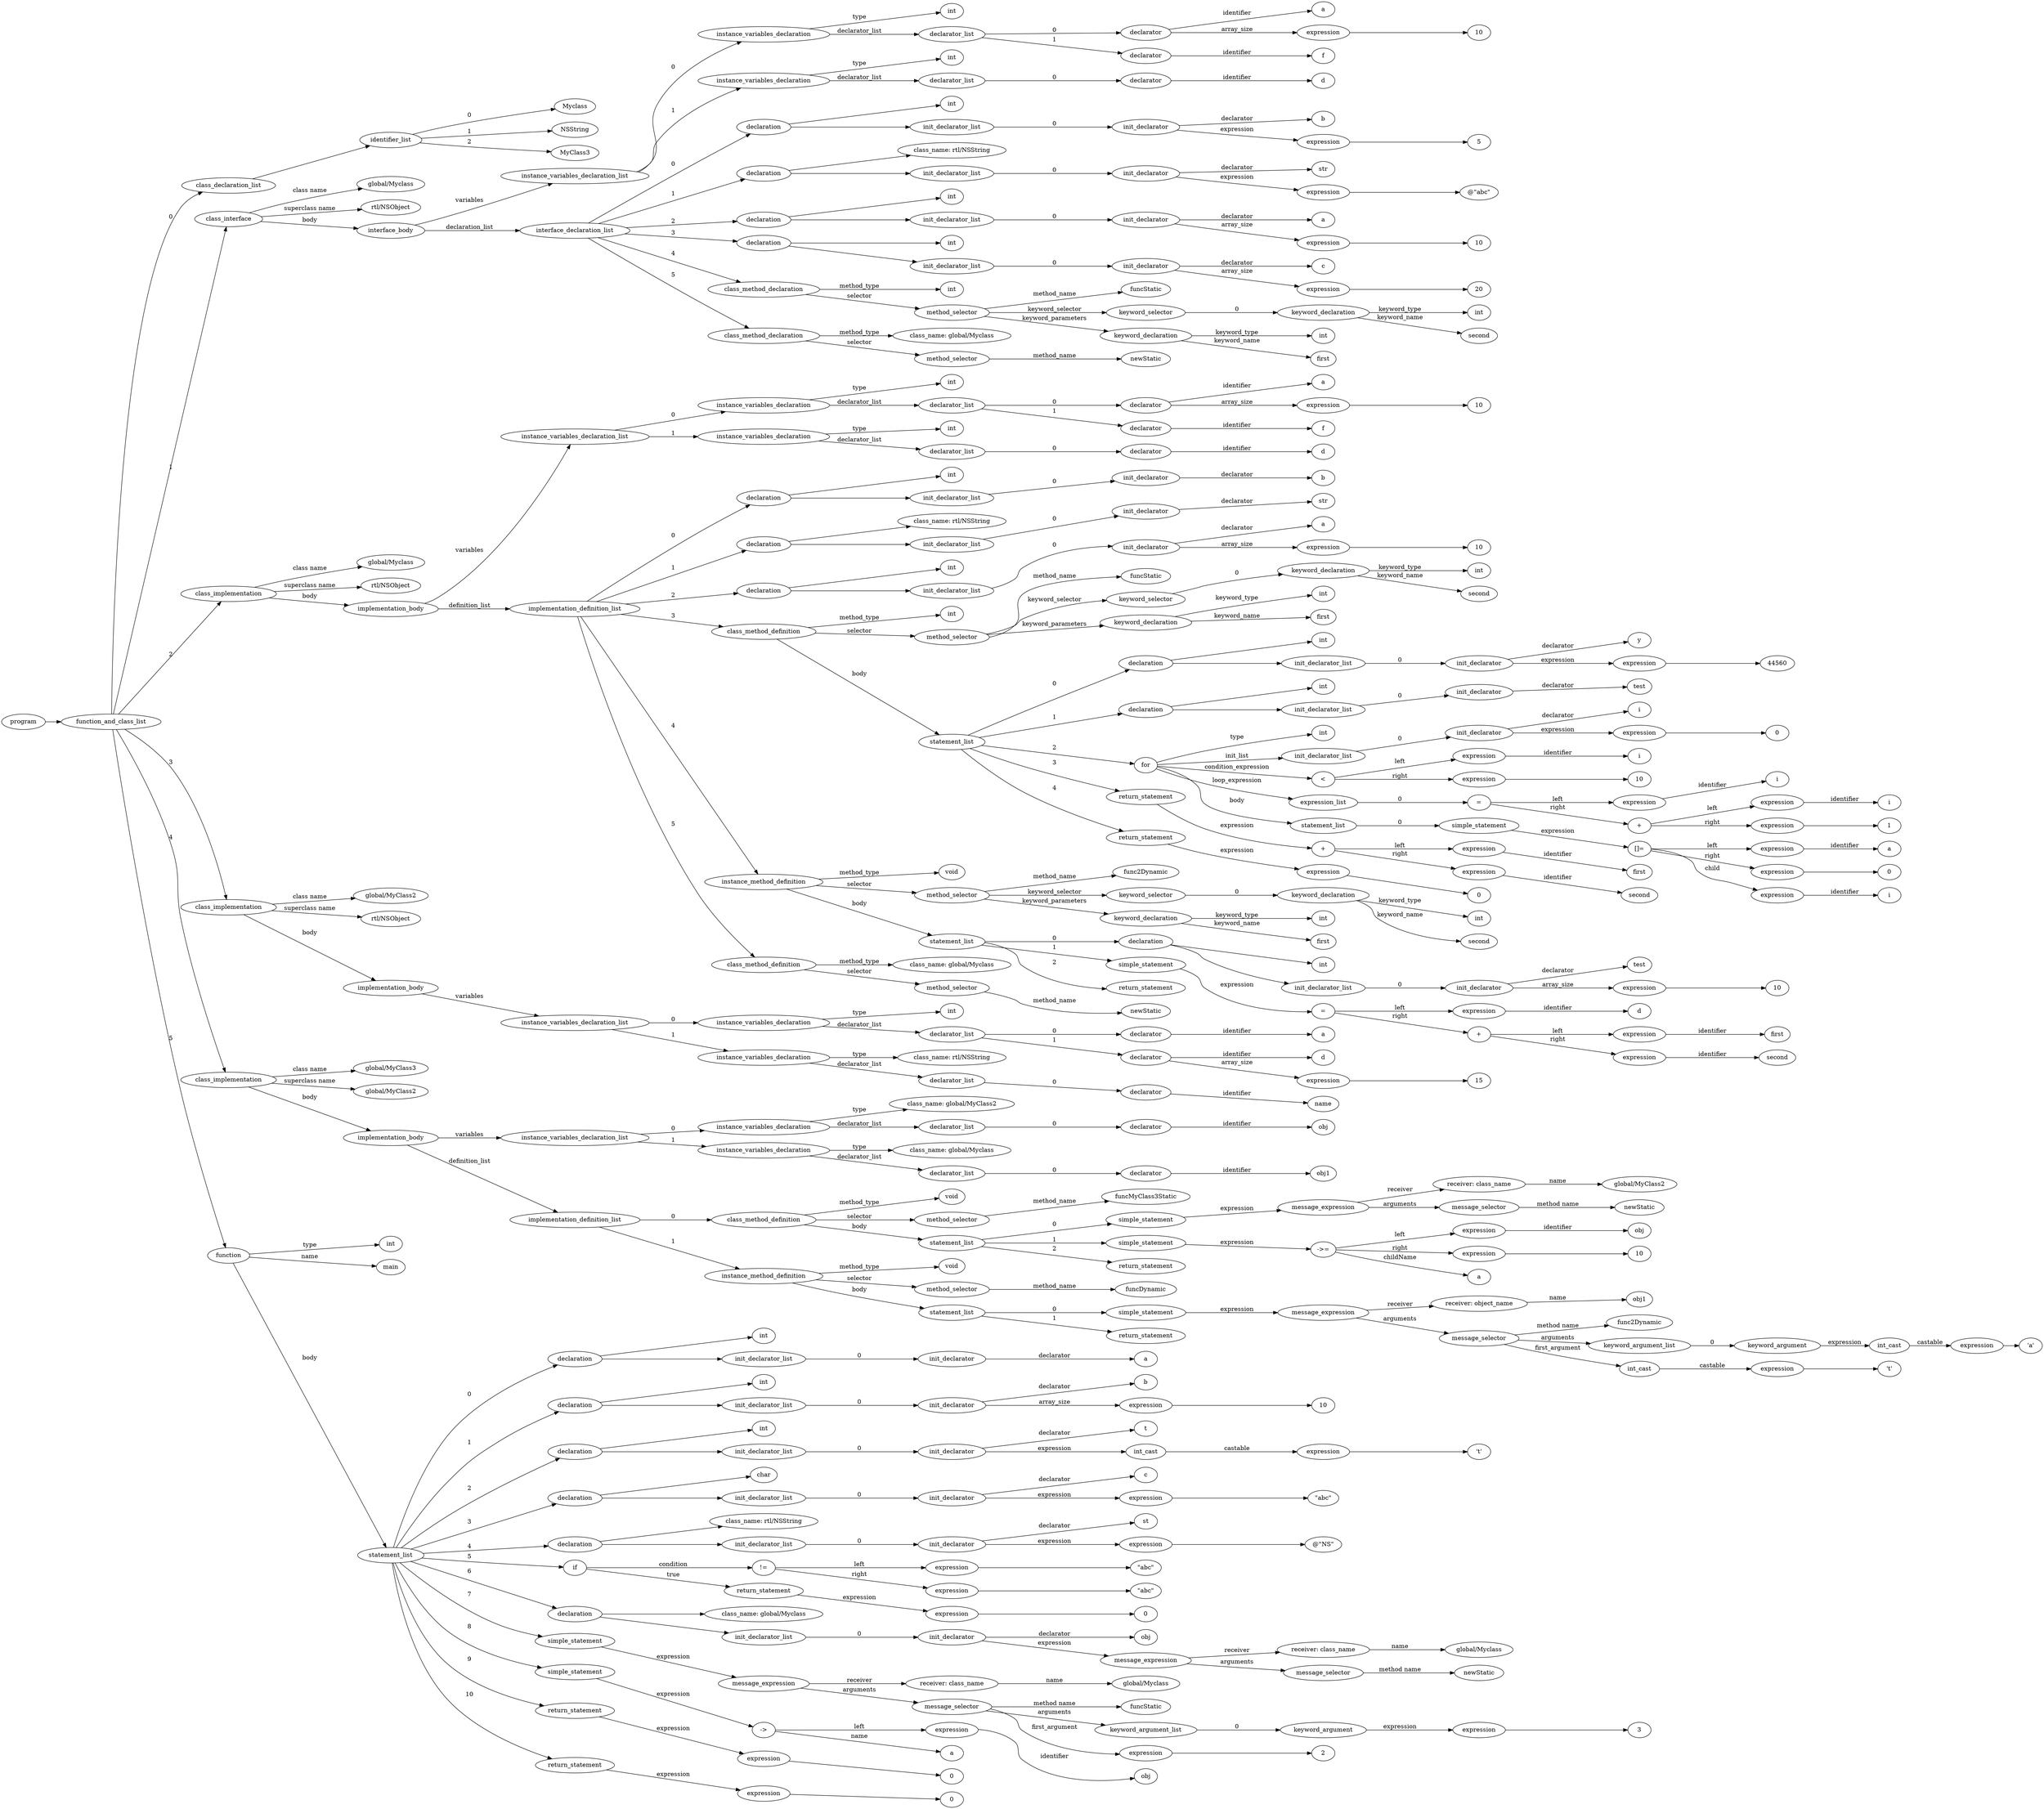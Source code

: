 digraph ObjectiveC { rankdir="LR";
271[label="program"];
271->2;
2[label="function_and_class_list"];
2->1[label="0"];
1[label="class_declaration_list"];
1->0;
0[label="identifier_list"];
0.0 [label="Myclass"];
0->0.0 [label="0"];
0.1 [label="NSString"];
0->0.1 [label="1"];
0.2 [label="MyClass3"];
0->0.2 [label="2"];
2->52[label="1"];
52[label="class_interface"];
52.1 [label="global/Myclass"];
52->52.1 [label="class name"];
52.2 [label="rtl/NSObject"];
52->52.2 [label="superclass name"];
52->51[label="body"];
51[label="interface_body"];
51->10[label="variables"];
10[label="instance_variables_declaration_list"];
10->9[label="0"];
9[label="instance_variables_declaration"];
9->3[label="type"];
3[label="int"];
9->7[label="declarator_list"];
7[label="declarator_list"];
7->6[label="0"];
6[label="declarator"];
6.1 [label="a"];
6->6.1[label="identifier"];
6->5[label="array_size"];
5[label="expression"];
5->4;
4[label="10"];
7->8[label="1"];
8[label="declarator"];
8.1 [label="f"];
8->8.1[label="identifier"];
10->14[label="1"];
14[label="instance_variables_declaration"];
14->11[label="type"];
11[label="int"];
14->13[label="declarator_list"];
13[label="declarator_list"];
13->12[label="0"];
12[label="declarator"];
12.1 [label="d"];
12->12.1[label="identifier"];
51->21[label="declaration_list"];
21[label="interface_declaration_list"];
21->20[label="0"];
20[label="declaration"];
20->15;
15[label="int"];
20->19;
19[label="init_declarator_list"];
19->18[label="0"];
18[label="init_declarator"];
18.1 [label="b"];
18->18.1[label="declarator"];
18->17[label="expression"];
17[label="expression"];
17->16;
16[label="5"];
21->27[label="1"];
27[label="declaration"];
27->26;
26[label="class_name: rtl/NSString"];
27->25;
25[label="init_declarator_list"];
25->24[label="0"];
24[label="init_declarator"];
24.1 [label="str"];
24->24.1[label="declarator"];
24->23[label="expression"];
23[label="expression"];
23->22;
22[label=<@"abc">];
21->33[label="2"];
33[label="declaration"];
33->28;
28[label="int"];
33->32;
32[label="init_declarator_list"];
32->31[label="0"];
31[label="init_declarator"];
31.1 [label="a"];
31->31.1[label="declarator"];
31->30[label="array_size"];
30[label="expression"];
30->29;
29[label="10"];
21->39[label="3"];
39[label="declaration"];
39->34;
34[label="int"];
39->38;
38[label="init_declarator_list"];
38->37[label="0"];
37[label="init_declarator"];
37.1 [label="c"];
37->37.1[label="declarator"];
37->36[label="array_size"];
36[label="expression"];
36->35;
35[label="20"];
21->47[label="4"];
47[label="class_method_declaration"];
47->40[label="method_type"];
40[label="int"];
47->46[label="selector"];
46[label="method_selector"];
46->46.1 [label="method_name"];
46.1 [label="funcStatic"];
46->45[label="keyword_selector"];
45[label="keyword_selector"];
45->44[label="0"];
44[label="keyword_declaration"];
44->43[label="keyword_type"];
43[label="int"];
44->44.2 [label="keyword_name"];
44.2 [label="second"];
46->42[label="keyword_parameters"];
42[label="keyword_declaration"];
42->41[label="keyword_type"];
41[label="int"];
42->42.2 [label="keyword_name"];
42.2 [label="first"];
21->50[label="5"];
50[label="class_method_declaration"];
50->48[label="method_type"];
48[label="class_name: global/Myclass"];
50->49[label="selector"];
49[label="method_selector"];
49->49.1 [label="method_name"];
49.1 [label="newStatic"];
2->153[label="2"];
153[label="class_implementation"];
153.1 [label="global/Myclass"];
153->153.1 [label="class name"];
153.2 [label="rtl/NSObject"];
153->153.2 [label="superclass name"];
153->152[label="body"];
152[label="implementation_body"];
152->60[label="variables"];
60[label="instance_variables_declaration_list"];
60->59[label="0"];
59[label="instance_variables_declaration"];
59->53[label="type"];
53[label="int"];
59->57[label="declarator_list"];
57[label="declarator_list"];
57->56[label="0"];
56[label="declarator"];
56.1 [label="a"];
56->56.1[label="identifier"];
56->55[label="array_size"];
55[label="expression"];
55->54;
54[label="10"];
57->58[label="1"];
58[label="declarator"];
58.1 [label="f"];
58->58.1[label="identifier"];
60->64[label="1"];
64[label="instance_variables_declaration"];
64->61[label="type"];
61[label="int"];
64->63[label="declarator_list"];
63[label="declarator_list"];
63->62[label="0"];
62[label="declarator"];
62.1 [label="d"];
62->62.1[label="identifier"];
152->69[label="definition_list"];
69[label="implementation_definition_list"];
69->68[label="0"];
68[label="declaration"];
68->65;
65[label="int"];
68->67;
67[label="init_declarator_list"];
67->66[label="0"];
66[label="init_declarator"];
66.1 [label="b"];
66->66.1[label="declarator"];
69->73[label="1"];
73[label="declaration"];
73->72;
72[label="class_name: rtl/NSString"];
73->71;
71[label="init_declarator_list"];
71->70[label="0"];
70[label="init_declarator"];
70.1 [label="str"];
70->70.1[label="declarator"];
69->79[label="2"];
79[label="declaration"];
79->74;
74[label="int"];
79->78;
78[label="init_declarator_list"];
78->77[label="0"];
77[label="init_declarator"];
77.1 [label="a"];
77->77.1[label="declarator"];
77->76[label="array_size"];
76[label="expression"];
76->75;
75[label="10"];
69->127[label="3"];
127[label="class_method_definition"];
127->80[label="method_type"];
80[label="int"];
127->86[label="selector"];
86[label="method_selector"];
86->86.1 [label="method_name"];
86.1 [label="funcStatic"];
86->85[label="keyword_selector"];
85[label="keyword_selector"];
85->84[label="0"];
84[label="keyword_declaration"];
84->83[label="keyword_type"];
83[label="int"];
84->84.2 [label="keyword_name"];
84.2 [label="second"];
86->82[label="keyword_parameters"];
82[label="keyword_declaration"];
82->81[label="keyword_type"];
81[label="int"];
82->82.2 [label="keyword_name"];
82.2 [label="first"];
127->93[label="body"];
93[label="statement_list"];
93->92[label="0"];
92[label="declaration"];
92->87;
87[label="int"];
92->91;
91[label="init_declarator_list"];
91->90[label="0"];
90[label="init_declarator"];
90.1 [label="y"];
90->90.1[label="declarator"];
90->89[label="expression"];
89[label="expression"];
89->88;
88[label="44560"];
93->97[label="1"];
97[label="declaration"];
97->94;
94[label="int"];
97->96;
96[label="init_declarator_list"];
96->95[label="0"];
95[label="init_declarator"];
95.1 [label="test"];
95->95.1[label="declarator"];
93->122[label="2"];
122[label="for"];
122->98[label="type"];
98[label="int"];
122->102[label="init_list"];
102[label="init_declarator_list"];
102->101[label="0"];
101[label="init_declarator"];
101.1 [label="i"];
101->101.1[label="declarator"];
101->100[label="expression"];
100[label="expression"];
100->99;
99[label="0"];
122->106[label="condition_expression"];
106[label="expression"];
106[label="<"];
106->103[label="left"];
103[label="expression"];
103->103.1 [label="identifier"];103.1[label="i"];
106->105[label="right"];
105[label="expression"];
105->104;
104[label="10"];
122->113[label="loop_expression"];
113[label="expression_list"];
113->112[label="0"];
112[label="expression"];
112[label="="];
112->107[label="left"];
107[label="expression"];
107->107.1 [label="identifier"];107.1[label="i"];
112->111[label="right"];
111[label="expression"];
111[label="+"];
111->108[label="left"];
108[label="expression"];
108->108.1 [label="identifier"];108.1[label="i"];
111->110[label="right"];
110[label="expression"];
110->109;
109[label="1"];
122->121[label="body"];
121[label="statement_list"];
121->120[label="0"];
120[label="simple_statement"];
120->119[label="expression"];
119[label="expression"];
119[label="[]="];
119->114[label="left"];
114[label="expression"];
114->114.1 [label="identifier"];114.1[label="a"];
119->118[label="right"];
118[label="expression"];
118->117;
117[label="0"];
119->115[label="child"];
115[label="expression"];
115->115.1 [label="identifier"];115.1[label="i"];
93->126[label="3"];
126[label="return_statement"];
126->125[label="expression"];
125[label="expression"];
125[label="+"];
125->123[label="left"];
123[label="expression"];
123->123.1 [label="identifier"];123.1[label="first"];
125->124[label="right"];
124[label="expression"];
124->124.1 [label="identifier"];124.1[label="second"];
93->289[label="4"];
289[label="return_statement"];
289->288[label="expression"];
288[label="expression"];
288->287;
287[label="0"];
69->148[label="4"];
148[label="instance_method_definition"];
148->147[label="method_type"];
147[label="void"];
148->133[label="selector"];
133[label="method_selector"];
133->133.1 [label="method_name"];
133.1 [label="func2Dynamic"];
133->132[label="keyword_selector"];
132[label="keyword_selector"];
132->131[label="0"];
131[label="keyword_declaration"];
131->130[label="keyword_type"];
130[label="int"];
131->131.2 [label="keyword_name"];
131.2 [label="second"];
133->129[label="keyword_parameters"];
129[label="keyword_declaration"];
129->128[label="keyword_type"];
128[label="int"];
129->129.2 [label="keyword_name"];
129.2 [label="first"];
148->140[label="body"];
140[label="statement_list"];
140->139[label="0"];
139[label="declaration"];
139->134;
134[label="int"];
139->138;
138[label="init_declarator_list"];
138->137[label="0"];
137[label="init_declarator"];
137.1 [label="test"];
137->137.1[label="declarator"];
137->136[label="array_size"];
136[label="expression"];
136->135;
135[label="10"];
140->146[label="1"];
146[label="simple_statement"];
146->145[label="expression"];
145[label="expression"];
145[label="="];
145->141[label="left"];
141[label="expression"];
141->141.1 [label="identifier"];141.1[label="d"];
145->144[label="right"];
144[label="expression"];
144[label="+"];
144->142[label="left"];
142[label="expression"];
142->142.1 [label="identifier"];142.1[label="first"];
144->143[label="right"];
143[label="expression"];
143->143.1 [label="identifier"];143.1[label="second"];
140->286[label="2"];
286[label="return_statement"];
69->151[label="5"];
151[label="class_method_definition"];
151->149[label="method_type"];
149[label="class_name: global/Myclass"];
151->150[label="selector"];
150[label="method_selector"];
150->150.1 [label="method_name"];
150.1 [label="newStatic"];
2->167[label="3"];
167[label="class_implementation"];
167.1 [label="global/MyClass2"];
167->167.1 [label="class name"];
167.2 [label="rtl/NSObject"];
167->167.2 [label="superclass name"];
167->166[label="body"];
166[label="implementation_body"];
166->161[label="variables"];
161[label="instance_variables_declaration_list"];
161->160[label="0"];
160[label="instance_variables_declaration"];
160->154[label="type"];
154[label="int"];
160->156[label="declarator_list"];
156[label="declarator_list"];
156->155[label="0"];
155[label="declarator"];
155.1 [label="a"];
155->155.1[label="identifier"];
156->159[label="1"];
159[label="declarator"];
159.1 [label="d"];
159->159.1[label="identifier"];
159->158[label="array_size"];
158[label="expression"];
158->157;
157[label="15"];
161->165[label="1"];
165[label="instance_variables_declaration"];
165->164[label="type"];
164[label="class_name: rtl/NSString"];
165->163[label="declarator_list"];
163[label="declarator_list"];
163->162[label="0"];
162[label="declarator"];
162.1 [label="name"];
162->162.1[label="identifier"];
2->207[label="4"];
207[label="class_implementation"];
207.1 [label="global/MyClass3"];
207->207.1 [label="class name"];
207.2 [label="global/MyClass2"];
207->207.2 [label="superclass name"];
207->206[label="body"];
206[label="implementation_body"];
206->172[label="variables"];
172[label="instance_variables_declaration_list"];
172->171[label="0"];
171[label="instance_variables_declaration"];
171->170[label="type"];
170[label="class_name: global/MyClass2"];
171->169[label="declarator_list"];
169[label="declarator_list"];
169->168[label="0"];
168[label="declarator"];
168.1 [label="obj"];
168->168.1[label="identifier"];
172->176[label="1"];
176[label="instance_variables_declaration"];
176->175[label="type"];
175[label="class_name: global/Myclass"];
176->174[label="declarator_list"];
174[label="declarator_list"];
174->173[label="0"];
173[label="declarator"];
173.1 [label="obj1"];
173->173.1[label="identifier"];
206->191[label="definition_list"];
191[label="implementation_definition_list"];
191->190[label="0"];
190[label="class_method_definition"];
190->189[label="method_type"];
189[label="void"];
190->177[label="selector"];
177[label="method_selector"];
177->177.1 [label="method_name"];
177.1 [label="funcMyClass3Static"];
190->182[label="body"];
182[label="statement_list"];
182->181[label="0"];
181[label="simple_statement"];
181->180[label="expression"];
180[label="expression"];
180[label="message_expression"];
180->178[label="receiver"];
178[label="receiver: class_name"];
178.1 [label="global/MyClass2"];
178->178.1 [label="name"];
180->179[label="arguments"];
179[label="message_selector"];
179.1 [label="newStatic"];
179->179.1 [label="method name"]; 
182->188[label="1"];
188[label="simple_statement"];
188->187[label="expression"];
187[label="expression"];
187[label="->="];
187->183[label="left"];
183[label="expression"];
183->183.1 [label="identifier"];183.1[label="obj"];
187->186[label="right"];
186[label="expression"];
186->185;
185[label="10"];
187.1 [label="a"];
187->187.1 [label="childName"];
182->285[label="2"];
285[label="return_statement"];
191->205[label="1"];
205[label="instance_method_definition"];
205->204[label="method_type"];
204[label="void"];
205->192[label="selector"];
192[label="method_selector"];
192->192.1 [label="method_name"];
192.1 [label="funcDynamic"];
205->203[label="body"];
203[label="statement_list"];
203->202[label="0"];
202[label="simple_statement"];
202->201[label="expression"];
201[label="expression"];
201[label="message_expression"];
201->193[label="receiver"];
193[label="receiver: object_name"];
193.1 [label="obj1"];
193->193.1 [label="name"];
201->200[label="arguments"];
200[label="message_selector"];
200.1 [label="func2Dynamic"];
200->200.1 [label="method name"]; 
200->199[label="arguments"];
199[label="keyword_argument_list"];
199->198[label="0"];
198[label="keyword_argument"];
198->283[label="expression"];
283[label="expression"];
283[label="int_cast"];
283->197[label="castable"];
197[label="expression"];
197->196;
196[label=<'a'>];
200->282[label="first_argument"];
282[label="expression"];
282[label="int_cast"];
282->195[label="castable"];
195[label="expression"];
195->194;
194[label=<'t'>];
203->284[label="1"];
284[label="return_statement"];
2->270[label="5"];
270[label="function"];
270->208[label="type"];
208[label="int"];
270->270.1 [label="name"];
270.1 [label="main"];
270->213[label="body"];
213[label="statement_list"];
213->212[label="0"];
212[label="declaration"];
212->209;
209[label="int"];
212->211;
211[label="init_declarator_list"];
211->210[label="0"];
210[label="init_declarator"];
210.1 [label="a"];
210->210.1[label="declarator"];
213->219[label="1"];
219[label="declaration"];
219->214;
214[label="int"];
219->218;
218[label="init_declarator_list"];
218->217[label="0"];
217[label="init_declarator"];
217.1 [label="b"];
217->217.1[label="declarator"];
217->216[label="array_size"];
216[label="expression"];
216->215;
215[label="10"];
213->225[label="2"];
225[label="declaration"];
225->220;
220[label="int"];
225->224;
224[label="init_declarator_list"];
224->223[label="0"];
223[label="init_declarator"];
223.1 [label="t"];
223->223.1[label="declarator"];
223->290[label="expression"];
290[label="expression"];
290[label="int_cast"];
290->222[label="castable"];
222[label="expression"];
222->221;
221[label=<'t'>];
213->231[label="3"];
231[label="declaration"];
231->226;
226[label="char"];
231->230;
230[label="init_declarator_list"];
230->229[label="0"];
229[label="init_declarator"];
229.1 [label="c"];
229->229.1[label="declarator"];
229->228[label="expression"];
228[label="expression"];
228->227;
227[label=<"abc">];
213->237[label="4"];
237[label="declaration"];
237->236;
236[label="class_name: rtl/NSString"];
237->235;
235[label="init_declarator_list"];
235->234[label="0"];
234[label="init_declarator"];
234.1 [label="st"];
234->234.1[label="declarator"];
234->233[label="expression"];
233[label="expression"];
233->232;
232[label=<@"NS">];
213->246[label="5"];
246[label="if"];
246->242[label="condition"];
242[label="expression"];
242[label="!="];
242->239[label="left"];
239[label="expression"];
239->238;
238[label=<"abc">];
242->241[label="right"];
241[label="expression"];
241->240;
240[label=<"abc">];
246->245[label="true"];
245[label="return_statement"];
245->244[label="expression"];
244[label="expression"];
244->243;
243[label="0"];
213->253[label="6"];
253[label="declaration"];
253->252;
252[label="class_name: global/Myclass"];
253->251;
251[label="init_declarator_list"];
251->250[label="0"];
250[label="init_declarator"];
250.1 [label="obj"];
250->250.1[label="declarator"];
250->249[label="expression"];
249[label="expression"];
249[label="message_expression"];
249->247[label="receiver"];
247[label="receiver: class_name"];
247.1 [label="global/Myclass"];
247->247.1 [label="name"];
249->248[label="arguments"];
248[label="message_selector"];
248.1 [label="newStatic"];
248->248.1 [label="method name"]; 
213->263[label="7"];
263[label="simple_statement"];
263->262[label="expression"];
262[label="expression"];
262[label="message_expression"];
262->254[label="receiver"];
254[label="receiver: class_name"];
254.1 [label="global/Myclass"];
254->254.1 [label="name"];
262->261[label="arguments"];
261[label="message_selector"];
261.1 [label="funcStatic"];
261->261.1 [label="method name"]; 
261->260[label="arguments"];
260[label="keyword_argument_list"];
260->259[label="0"];
259[label="keyword_argument"];
259->258[label="expression"];
258[label="expression"];
258->257;
257[label="3"];
261->256[label="first_argument"];
256[label="expression"];
256->255;
255[label="2"];
213->266[label="8"];
266[label="simple_statement"];
266->265[label="expression"];
265[label="expression"];
265[label="->"];
265->264[label="left"];
264[label="expression"];
264->264.1 [label="identifier"];264.1[label="obj"];
265.1 [label="a"];
265->265.1 [label="name"];
213->269[label="9"];
269[label="return_statement"];
269->268[label="expression"];
268[label="expression"];
268->267;
267[label="0"];
213->299[label="10"];
299[label="return_statement"];
299->298[label="expression"];
298[label="expression"];
298->297;
297[label="0"];
}
